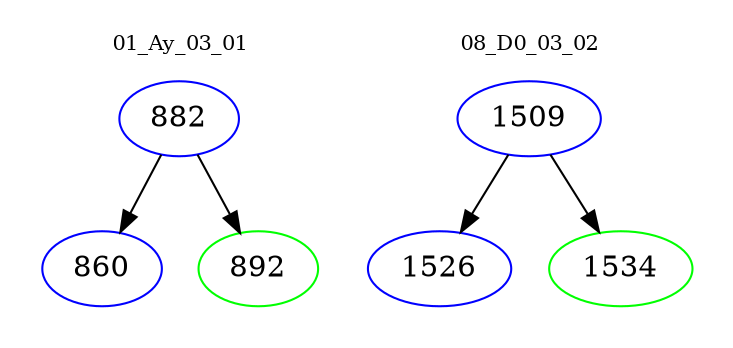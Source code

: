 digraph{
subgraph cluster_0 {
color = white
label = "01_Ay_03_01";
fontsize=10;
T0_882 [label="882", color="blue"]
T0_882 -> T0_860 [color="black"]
T0_860 [label="860", color="blue"]
T0_882 -> T0_892 [color="black"]
T0_892 [label="892", color="green"]
}
subgraph cluster_1 {
color = white
label = "08_D0_03_02";
fontsize=10;
T1_1509 [label="1509", color="blue"]
T1_1509 -> T1_1526 [color="black"]
T1_1526 [label="1526", color="blue"]
T1_1509 -> T1_1534 [color="black"]
T1_1534 [label="1534", color="green"]
}
}
